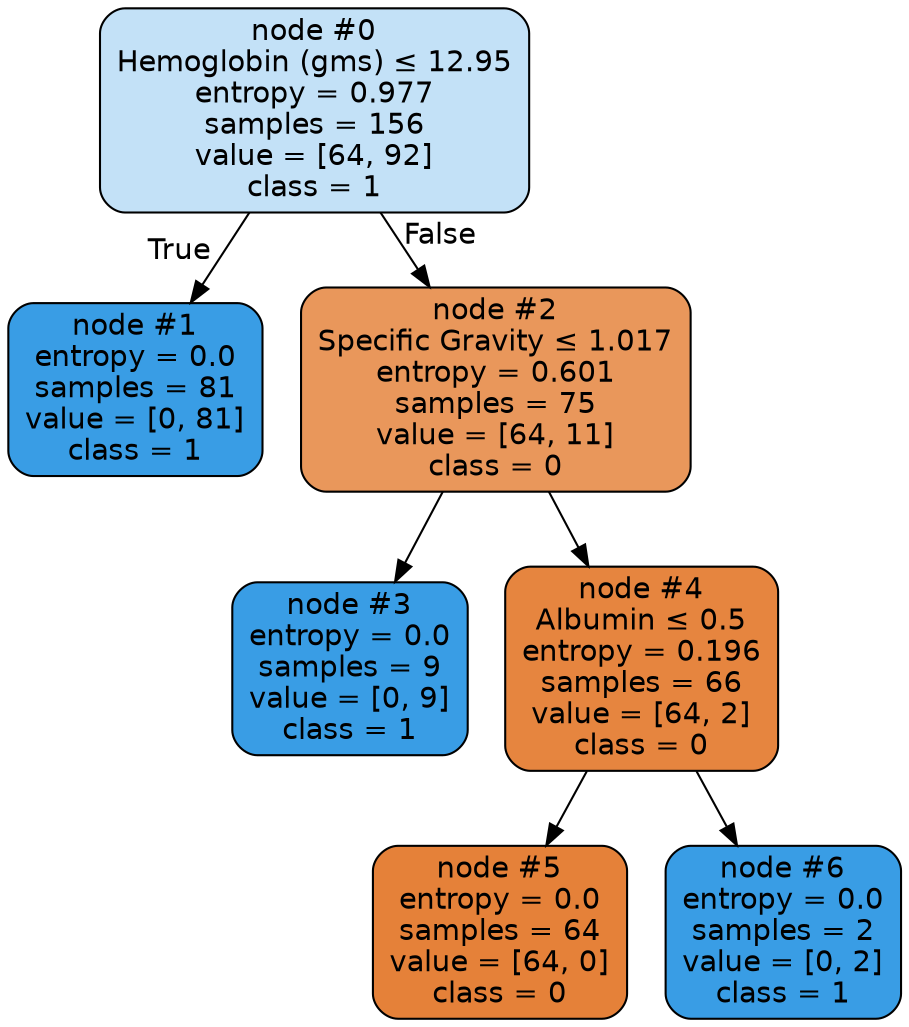 digraph Tree {
node [shape=box, style="filled, rounded", color="black", fontname="helvetica"] ;
edge [fontname="helvetica"] ;
0 [label=<node &#35;0<br/>Hemoglobin (gms) &le; 12.95<br/>entropy = 0.977<br/>samples = 156<br/>value = [64, 92]<br/>class = 1>, fillcolor="#c3e1f7"] ;
1 [label=<node &#35;1<br/>entropy = 0.0<br/>samples = 81<br/>value = [0, 81]<br/>class = 1>, fillcolor="#399de5"] ;
0 -> 1 [labeldistance=2.5, labelangle=45, headlabel="True"] ;
2 [label=<node &#35;2<br/>Specific Gravity &le; 1.017<br/>entropy = 0.601<br/>samples = 75<br/>value = [64, 11]<br/>class = 0>, fillcolor="#e9975b"] ;
0 -> 2 [labeldistance=2.5, labelangle=-45, headlabel="False"] ;
3 [label=<node &#35;3<br/>entropy = 0.0<br/>samples = 9<br/>value = [0, 9]<br/>class = 1>, fillcolor="#399de5"] ;
2 -> 3 ;
4 [label=<node &#35;4<br/>Albumin &le; 0.5<br/>entropy = 0.196<br/>samples = 66<br/>value = [64, 2]<br/>class = 0>, fillcolor="#e6853f"] ;
2 -> 4 ;
5 [label=<node &#35;5<br/>entropy = 0.0<br/>samples = 64<br/>value = [64, 0]<br/>class = 0>, fillcolor="#e58139"] ;
4 -> 5 ;
6 [label=<node &#35;6<br/>entropy = 0.0<br/>samples = 2<br/>value = [0, 2]<br/>class = 1>, fillcolor="#399de5"] ;
4 -> 6 ;
}